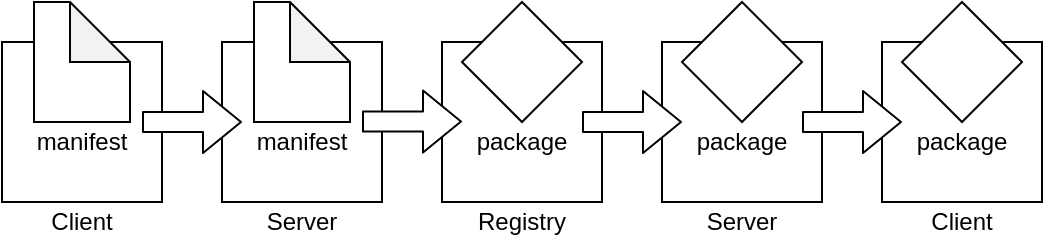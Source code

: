 <mxfile version="15.2.7" type="device"><diagram id="dvnG4hb367RPoRW0QJNe" name="Page-1"><mxGraphModel dx="573" dy="425" grid="1" gridSize="10" guides="1" tooltips="1" connect="1" arrows="1" fold="1" page="1" pageScale="1" pageWidth="850" pageHeight="1100" math="0" shadow="0"><root><mxCell id="0"/><mxCell id="1" parent="0"/><mxCell id="itvFHWmOFJKx9RAnZ8JC-21" value="" style="whiteSpace=wrap;html=1;aspect=fixed;" vertex="1" parent="1"><mxGeometry x="520" y="80" width="80" height="80" as="geometry"/></mxCell><mxCell id="itvFHWmOFJKx9RAnZ8JC-22" value="Client" style="text;html=1;strokeColor=none;fillColor=none;align=center;verticalAlign=middle;whiteSpace=wrap;rounded=0;" vertex="1" parent="1"><mxGeometry x="520" y="160" width="80" height="20" as="geometry"/></mxCell><mxCell id="itvFHWmOFJKx9RAnZ8JC-16" value="" style="whiteSpace=wrap;html=1;aspect=fixed;" vertex="1" parent="1"><mxGeometry x="410" y="80" width="80" height="80" as="geometry"/></mxCell><mxCell id="itvFHWmOFJKx9RAnZ8JC-11" value="" style="whiteSpace=wrap;html=1;aspect=fixed;" vertex="1" parent="1"><mxGeometry x="300" y="80" width="80" height="80" as="geometry"/></mxCell><mxCell id="itvFHWmOFJKx9RAnZ8JC-6" value="" style="whiteSpace=wrap;html=1;aspect=fixed;" vertex="1" parent="1"><mxGeometry x="190" y="80" width="80" height="80" as="geometry"/></mxCell><mxCell id="itvFHWmOFJKx9RAnZ8JC-1" value="" style="whiteSpace=wrap;html=1;aspect=fixed;" vertex="1" parent="1"><mxGeometry x="80" y="80" width="80" height="80" as="geometry"/></mxCell><mxCell id="itvFHWmOFJKx9RAnZ8JC-2" value="manifest" style="text;html=1;strokeColor=none;fillColor=none;align=center;verticalAlign=middle;whiteSpace=wrap;rounded=0;" vertex="1" parent="1"><mxGeometry x="80" y="120" width="80" height="20" as="geometry"/></mxCell><mxCell id="itvFHWmOFJKx9RAnZ8JC-3" value="" style="shape=note;whiteSpace=wrap;html=1;backgroundOutline=1;darkOpacity=0.05;" vertex="1" parent="1"><mxGeometry x="96" y="60" width="48" height="60" as="geometry"/></mxCell><mxCell id="itvFHWmOFJKx9RAnZ8JC-4" value="Client" style="text;html=1;strokeColor=none;fillColor=none;align=center;verticalAlign=middle;whiteSpace=wrap;rounded=0;" vertex="1" parent="1"><mxGeometry x="80" y="160" width="80" height="20" as="geometry"/></mxCell><mxCell id="itvFHWmOFJKx9RAnZ8JC-5" value="" style="shape=flexArrow;endArrow=classic;html=1;fillColor=#FFFFFF;" edge="1" parent="1"><mxGeometry width="50" height="50" relative="1" as="geometry"><mxPoint x="150" y="120" as="sourcePoint"/><mxPoint x="200" y="120" as="targetPoint"/></mxGeometry></mxCell><mxCell id="itvFHWmOFJKx9RAnZ8JC-7" value="Server" style="text;html=1;strokeColor=none;fillColor=none;align=center;verticalAlign=middle;whiteSpace=wrap;rounded=0;" vertex="1" parent="1"><mxGeometry x="190" y="160" width="80" height="20" as="geometry"/></mxCell><mxCell id="itvFHWmOFJKx9RAnZ8JC-8" value="" style="shape=note;whiteSpace=wrap;html=1;backgroundOutline=1;darkOpacity=0.05;" vertex="1" parent="1"><mxGeometry x="206" y="60" width="48" height="60" as="geometry"/></mxCell><mxCell id="itvFHWmOFJKx9RAnZ8JC-9" value="package" style="text;html=1;strokeColor=none;fillColor=none;align=center;verticalAlign=middle;whiteSpace=wrap;rounded=0;" vertex="1" parent="1"><mxGeometry x="300" y="120" width="80" height="20" as="geometry"/></mxCell><mxCell id="itvFHWmOFJKx9RAnZ8JC-10" value="" style="shape=flexArrow;endArrow=classic;html=1;fillColor=#FFFFFF;" edge="1" parent="1"><mxGeometry width="50" height="50" relative="1" as="geometry"><mxPoint x="260" y="119.77" as="sourcePoint"/><mxPoint x="310" y="119.77" as="targetPoint"/></mxGeometry></mxCell><mxCell id="itvFHWmOFJKx9RAnZ8JC-12" value="" style="rhombus;whiteSpace=wrap;html=1;" vertex="1" parent="1"><mxGeometry x="310" y="60" width="60" height="60" as="geometry"/></mxCell><mxCell id="itvFHWmOFJKx9RAnZ8JC-13" value="Registry" style="text;html=1;strokeColor=none;fillColor=none;align=center;verticalAlign=middle;whiteSpace=wrap;rounded=0;" vertex="1" parent="1"><mxGeometry x="300" y="160" width="80" height="20" as="geometry"/></mxCell><mxCell id="itvFHWmOFJKx9RAnZ8JC-14" value="manifest" style="text;html=1;strokeColor=none;fillColor=none;align=center;verticalAlign=middle;whiteSpace=wrap;rounded=0;" vertex="1" parent="1"><mxGeometry x="190" y="120" width="80" height="20" as="geometry"/></mxCell><mxCell id="itvFHWmOFJKx9RAnZ8JC-15" value="" style="shape=flexArrow;endArrow=classic;html=1;fillColor=#FFFFFF;" edge="1" parent="1"><mxGeometry width="50" height="50" relative="1" as="geometry"><mxPoint x="370" y="120.0" as="sourcePoint"/><mxPoint x="420" y="120.0" as="targetPoint"/></mxGeometry></mxCell><mxCell id="itvFHWmOFJKx9RAnZ8JC-17" value="package" style="text;html=1;strokeColor=none;fillColor=none;align=center;verticalAlign=middle;whiteSpace=wrap;rounded=0;" vertex="1" parent="1"><mxGeometry x="410" y="120" width="80" height="20" as="geometry"/></mxCell><mxCell id="itvFHWmOFJKx9RAnZ8JC-18" value="Server" style="text;html=1;strokeColor=none;fillColor=none;align=center;verticalAlign=middle;whiteSpace=wrap;rounded=0;" vertex="1" parent="1"><mxGeometry x="410" y="160" width="80" height="20" as="geometry"/></mxCell><mxCell id="itvFHWmOFJKx9RAnZ8JC-19" value="" style="rhombus;whiteSpace=wrap;html=1;" vertex="1" parent="1"><mxGeometry x="420" y="60" width="60" height="60" as="geometry"/></mxCell><mxCell id="itvFHWmOFJKx9RAnZ8JC-20" value="" style="shape=flexArrow;endArrow=classic;html=1;fillColor=#FFFFFF;" edge="1" parent="1"><mxGeometry width="50" height="50" relative="1" as="geometry"><mxPoint x="480" y="120.0" as="sourcePoint"/><mxPoint x="530" y="120.0" as="targetPoint"/></mxGeometry></mxCell><mxCell id="itvFHWmOFJKx9RAnZ8JC-23" value="package" style="text;html=1;strokeColor=none;fillColor=none;align=center;verticalAlign=middle;whiteSpace=wrap;rounded=0;" vertex="1" parent="1"><mxGeometry x="520" y="120" width="80" height="20" as="geometry"/></mxCell><mxCell id="itvFHWmOFJKx9RAnZ8JC-24" value="" style="rhombus;whiteSpace=wrap;html=1;" vertex="1" parent="1"><mxGeometry x="530" y="60" width="60" height="60" as="geometry"/></mxCell></root></mxGraphModel></diagram></mxfile>